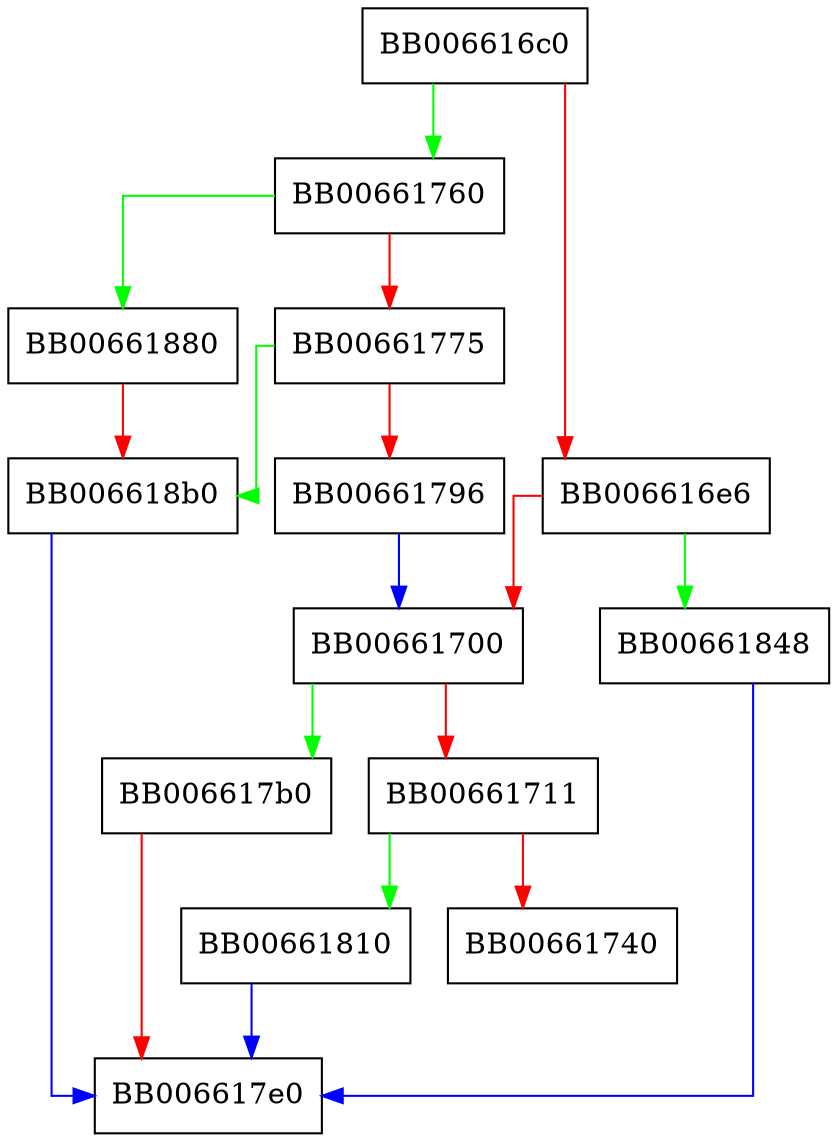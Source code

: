 digraph do_ext_i2d {
  node [shape="box"];
  graph [splines=ortho];
  BB006616c0 -> BB00661760 [color="green"];
  BB006616c0 -> BB006616e6 [color="red"];
  BB006616e6 -> BB00661848 [color="green"];
  BB006616e6 -> BB00661700 [color="red"];
  BB00661700 -> BB006617b0 [color="green"];
  BB00661700 -> BB00661711 [color="red"];
  BB00661711 -> BB00661810 [color="green"];
  BB00661711 -> BB00661740 [color="red"];
  BB00661760 -> BB00661880 [color="green"];
  BB00661760 -> BB00661775 [color="red"];
  BB00661775 -> BB006618b0 [color="green"];
  BB00661775 -> BB00661796 [color="red"];
  BB00661796 -> BB00661700 [color="blue"];
  BB006617b0 -> BB006617e0 [color="red"];
  BB00661810 -> BB006617e0 [color="blue"];
  BB00661848 -> BB006617e0 [color="blue"];
  BB00661880 -> BB006618b0 [color="red"];
  BB006618b0 -> BB006617e0 [color="blue"];
}